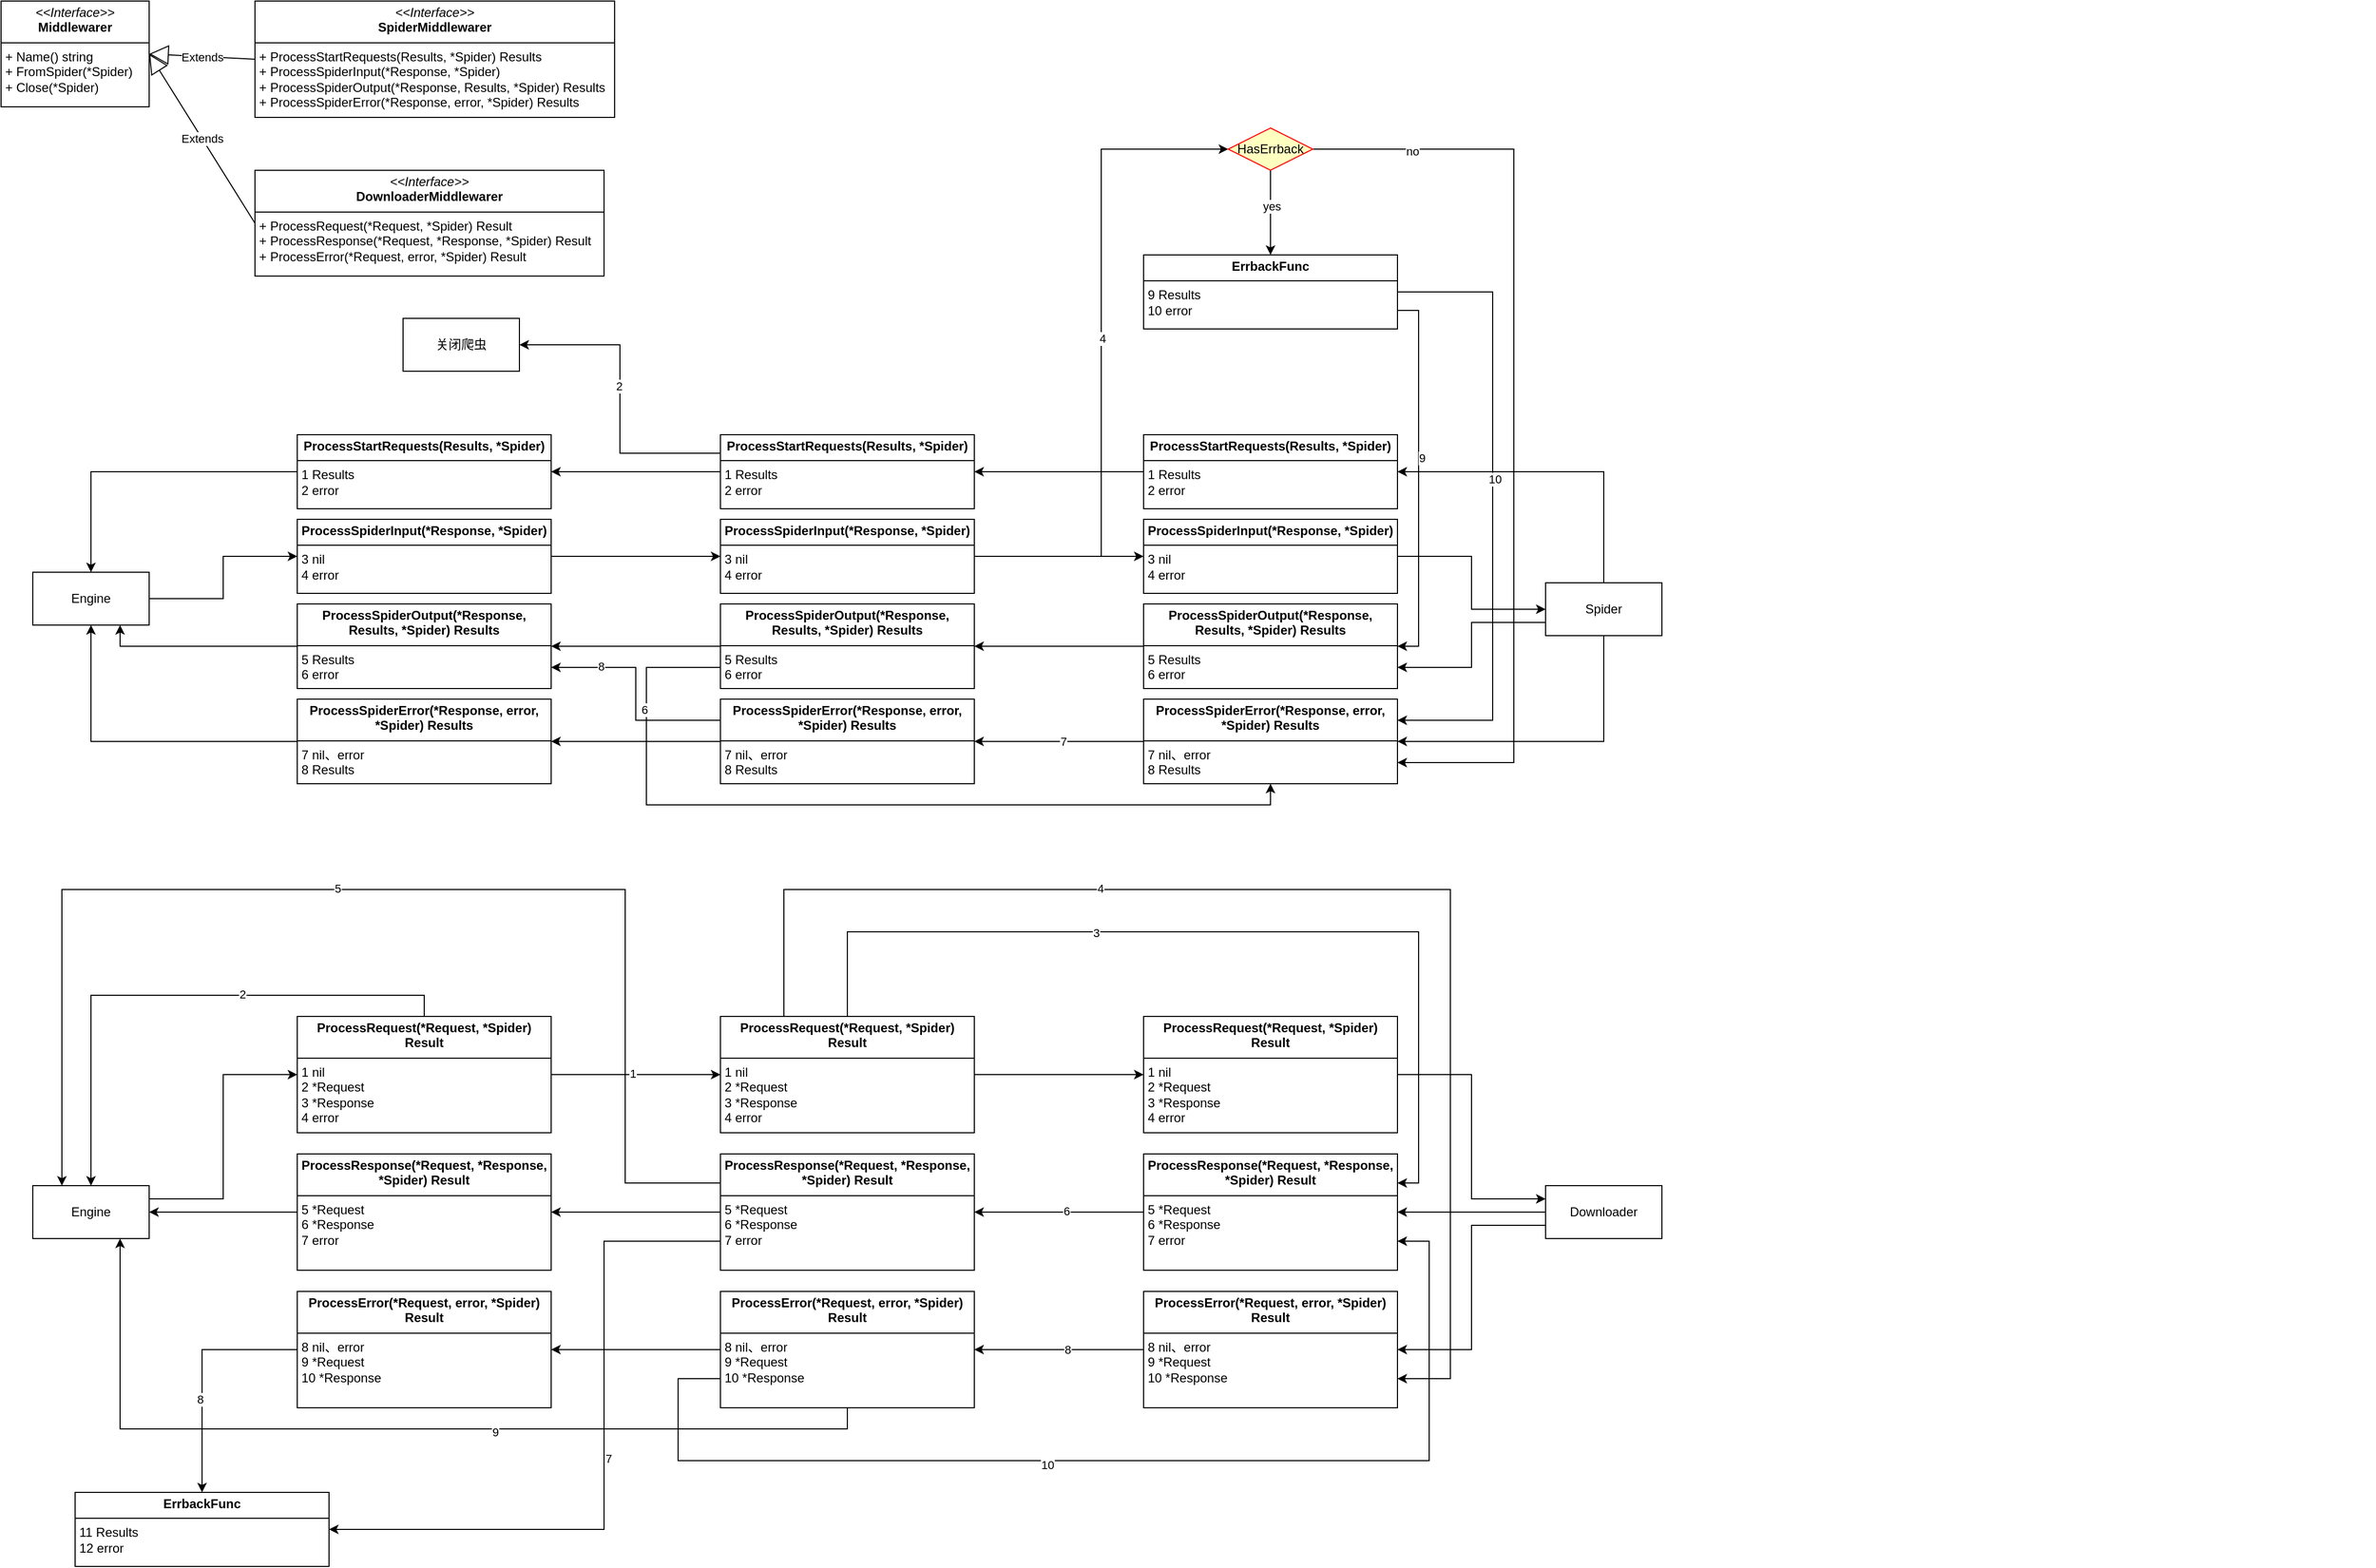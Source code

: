 <mxfile version="26.1.0">
  <diagram name="第 1 页" id="QO0NsFHF4I4OuMkYjmgX">
    <mxGraphModel dx="2183" dy="1258" grid="1" gridSize="10" guides="1" tooltips="1" connect="1" arrows="1" fold="1" page="1" pageScale="1" pageWidth="2336" pageHeight="1654" math="0" shadow="0">
      <root>
        <mxCell id="0" />
        <mxCell id="1" parent="0" />
        <mxCell id="ZHDz7OfgChq-oa7-9p8o-2" value="&lt;p style=&quot;margin:0px;margin-top:4px;text-align:center;&quot;&gt;&lt;i&gt;&amp;lt;&amp;lt;Interface&amp;gt;&amp;gt;&lt;/i&gt;&lt;br&gt;&lt;b&gt;SpiderMiddlewarer&lt;/b&gt;&lt;/p&gt;&lt;hr size=&quot;1&quot; style=&quot;border-style:solid;&quot;&gt;&lt;p style=&quot;margin:0px;margin-left:4px;&quot;&gt;+ ProcessStartRequests(Results, *Spider) Results&lt;br&gt;+ ProcessSpiderInput(*Response, *Spider)&lt;/p&gt;&lt;p style=&quot;margin:0px;margin-left:4px;&quot;&gt;+&amp;nbsp;ProcessSpiderOutput(*Response, Results, *Spider) Results&lt;/p&gt;&lt;p style=&quot;margin:0px;margin-left:4px;&quot;&gt;+&amp;nbsp;ProcessSpiderError(*Response, error, *Spider) Results&lt;/p&gt;" style="verticalAlign=top;align=left;overflow=fill;html=1;whiteSpace=wrap;" vertex="1" parent="1">
          <mxGeometry x="280" y="40" width="340" height="110" as="geometry" />
        </mxCell>
        <mxCell id="ZHDz7OfgChq-oa7-9p8o-7" value="&lt;p style=&quot;margin:0px;margin-top:4px;text-align:center;&quot;&gt;&lt;i&gt;&amp;lt;&amp;lt;Interface&amp;gt;&amp;gt;&lt;/i&gt;&lt;br&gt;&lt;b&gt;DownloaderMiddlewarer&lt;/b&gt;&lt;/p&gt;&lt;hr size=&quot;1&quot; style=&quot;border-style:solid;&quot;&gt;&lt;p style=&quot;margin:0px;margin-left:4px;&quot;&gt;+ ProcessRequest(*Request, *Spider) Result&lt;br&gt;+ ProcessResponse(&lt;span style=&quot;background-color: transparent; color: light-dark(rgb(0, 0, 0), rgb(255, 255, 255));&quot;&gt;*Request,&lt;/span&gt;&lt;span style=&quot;background-color: transparent; color: light-dark(rgb(0, 0, 0), rgb(255, 255, 255));&quot;&gt;&amp;nbsp;&lt;/span&gt;&lt;span style=&quot;background-color: transparent; color: light-dark(rgb(0, 0, 0), rgb(255, 255, 255));&quot;&gt;*Response, *Spider) Result&lt;/span&gt;&lt;/p&gt;&lt;p style=&quot;margin:0px;margin-left:4px;&quot;&gt;+&amp;nbsp;ProcessError(*Request, error, *Spider) Result&lt;/p&gt;" style="verticalAlign=top;align=left;overflow=fill;html=1;whiteSpace=wrap;" vertex="1" parent="1">
          <mxGeometry x="280" y="200" width="330" height="100" as="geometry" />
        </mxCell>
        <mxCell id="ZHDz7OfgChq-oa7-9p8o-8" value="&lt;p style=&quot;margin:0px;margin-top:4px;text-align:center;&quot;&gt;&lt;i&gt;&amp;lt;&amp;lt;Interface&amp;gt;&amp;gt;&lt;/i&gt;&lt;br&gt;&lt;b&gt;Middlewarer&lt;/b&gt;&lt;/p&gt;&lt;hr size=&quot;1&quot; style=&quot;border-style:solid;&quot;&gt;&lt;p style=&quot;margin:0px;margin-left:4px;&quot;&gt;+ Name() string&lt;br&gt;+ FromSpider(*Spider)&lt;/p&gt;&lt;p style=&quot;margin:0px;margin-left:4px;&quot;&gt;+&amp;nbsp;Close(*Spider)&lt;/p&gt;" style="verticalAlign=top;align=left;overflow=fill;html=1;whiteSpace=wrap;" vertex="1" parent="1">
          <mxGeometry x="40" y="40" width="140" height="100" as="geometry" />
        </mxCell>
        <mxCell id="ZHDz7OfgChq-oa7-9p8o-11" value="Extends" style="endArrow=block;endSize=16;endFill=0;html=1;rounded=0;exitX=0;exitY=0.5;exitDx=0;exitDy=0;entryX=1;entryY=0.5;entryDx=0;entryDy=0;" edge="1" parent="1" source="ZHDz7OfgChq-oa7-9p8o-2" target="ZHDz7OfgChq-oa7-9p8o-8">
          <mxGeometry width="160" relative="1" as="geometry">
            <mxPoint x="320" y="700" as="sourcePoint" />
            <mxPoint x="480" y="700" as="targetPoint" />
          </mxGeometry>
        </mxCell>
        <mxCell id="ZHDz7OfgChq-oa7-9p8o-12" value="Extends" style="endArrow=block;endSize=16;endFill=0;html=1;rounded=0;exitX=0;exitY=0.5;exitDx=0;exitDy=0;entryX=1;entryY=0.5;entryDx=0;entryDy=0;" edge="1" parent="1" source="ZHDz7OfgChq-oa7-9p8o-7" target="ZHDz7OfgChq-oa7-9p8o-8">
          <mxGeometry width="160" relative="1" as="geometry">
            <mxPoint x="460" y="630" as="sourcePoint" />
            <mxPoint x="420" y="360" as="targetPoint" />
          </mxGeometry>
        </mxCell>
        <mxCell id="ZHDz7OfgChq-oa7-9p8o-82" style="edgeStyle=orthogonalEdgeStyle;rounded=0;orthogonalLoop=1;jettySize=auto;html=1;exitX=0;exitY=0.5;exitDx=0;exitDy=0;entryX=0.5;entryY=0;entryDx=0;entryDy=0;" edge="1" parent="1" source="ZHDz7OfgChq-oa7-9p8o-18" target="ZHDz7OfgChq-oa7-9p8o-32">
          <mxGeometry relative="1" as="geometry" />
        </mxCell>
        <mxCell id="ZHDz7OfgChq-oa7-9p8o-18" value="&lt;p style=&quot;margin:0px;margin-top:4px;text-align:center;&quot;&gt;&lt;b&gt;ProcessStartRequests(Results, *Spider)&lt;/b&gt;&lt;/p&gt;&lt;hr size=&quot;1&quot; style=&quot;border-style:solid;&quot;&gt;&lt;p style=&quot;margin:0px;margin-left:4px;&quot;&gt;1&amp;nbsp;&lt;span style=&quot;background-color: transparent; color: light-dark(rgb(0, 0, 0), rgb(255, 255, 255));&quot;&gt;Results&lt;/span&gt;&lt;/p&gt;&lt;p style=&quot;margin:0px;margin-left:4px;&quot;&gt;2 error&lt;/p&gt;" style="verticalAlign=top;align=left;overflow=fill;html=1;whiteSpace=wrap;" vertex="1" parent="1">
          <mxGeometry x="320" y="450" width="240" height="70" as="geometry" />
        </mxCell>
        <mxCell id="ZHDz7OfgChq-oa7-9p8o-36" style="edgeStyle=orthogonalEdgeStyle;rounded=0;orthogonalLoop=1;jettySize=auto;html=1;exitX=1;exitY=0.5;exitDx=0;exitDy=0;entryX=0;entryY=0.5;entryDx=0;entryDy=0;" edge="1" parent="1" source="ZHDz7OfgChq-oa7-9p8o-19" target="ZHDz7OfgChq-oa7-9p8o-24">
          <mxGeometry relative="1" as="geometry" />
        </mxCell>
        <mxCell id="ZHDz7OfgChq-oa7-9p8o-19" value="&lt;p style=&quot;margin:0px;margin-top:4px;text-align:center;&quot;&gt;&lt;b&gt;ProcessSpiderInput(*Response, *Spider)&lt;/b&gt;&lt;/p&gt;&lt;hr size=&quot;1&quot; style=&quot;border-style:solid;&quot;&gt;&lt;p style=&quot;margin:0px;margin-left:4px;&quot;&gt;3 nil&lt;/p&gt;&lt;p style=&quot;margin:0px;margin-left:4px;&quot;&gt;4 error&lt;/p&gt;" style="verticalAlign=top;align=left;overflow=fill;html=1;whiteSpace=wrap;" vertex="1" parent="1">
          <mxGeometry x="320" y="530" width="240" height="70" as="geometry" />
        </mxCell>
        <mxCell id="ZHDz7OfgChq-oa7-9p8o-65" style="edgeStyle=orthogonalEdgeStyle;rounded=0;orthogonalLoop=1;jettySize=auto;html=1;exitX=0;exitY=0.5;exitDx=0;exitDy=0;entryX=0.75;entryY=1;entryDx=0;entryDy=0;" edge="1" parent="1" source="ZHDz7OfgChq-oa7-9p8o-20" target="ZHDz7OfgChq-oa7-9p8o-32">
          <mxGeometry relative="1" as="geometry" />
        </mxCell>
        <mxCell id="ZHDz7OfgChq-oa7-9p8o-20" value="&lt;p style=&quot;margin:0px;margin-top:4px;text-align:center;&quot;&gt;&lt;b&gt;ProcessSpiderOutput(*Response, Results, *Spider) Results&lt;/b&gt;&lt;/p&gt;&lt;hr size=&quot;1&quot; style=&quot;border-style:solid;&quot;&gt;&lt;p style=&quot;margin: 0px 0px 0px 4px;&quot;&gt;5 Results&lt;/p&gt;&lt;p style=&quot;margin: 0px 0px 0px 4px;&quot;&gt;6 error&lt;/p&gt;" style="verticalAlign=top;align=left;overflow=fill;html=1;whiteSpace=wrap;" vertex="1" parent="1">
          <mxGeometry x="320" y="610" width="240" height="80" as="geometry" />
        </mxCell>
        <mxCell id="ZHDz7OfgChq-oa7-9p8o-64" style="edgeStyle=orthogonalEdgeStyle;rounded=0;orthogonalLoop=1;jettySize=auto;html=1;exitX=0;exitY=0.5;exitDx=0;exitDy=0;entryX=0.5;entryY=1;entryDx=0;entryDy=0;" edge="1" parent="1" source="ZHDz7OfgChq-oa7-9p8o-21" target="ZHDz7OfgChq-oa7-9p8o-32">
          <mxGeometry relative="1" as="geometry" />
        </mxCell>
        <mxCell id="ZHDz7OfgChq-oa7-9p8o-21" value="&lt;p style=&quot;margin:0px;margin-top:4px;text-align:center;&quot;&gt;&lt;b&gt;ProcessSpiderError(*Response, error, *Spider) Results&lt;/b&gt;&lt;/p&gt;&lt;hr size=&quot;1&quot; style=&quot;border-style:solid;&quot;&gt;&lt;p style=&quot;margin: 0px 0px 0px 4px;&quot;&gt;7 nil&lt;span style=&quot;background-color: transparent; color: light-dark(rgb(0, 0, 0), rgb(255, 255, 255));&quot;&gt;、error&lt;/span&gt;&lt;/p&gt;&lt;p style=&quot;margin: 0px 0px 0px 4px;&quot;&gt;8 Results&lt;/p&gt;" style="verticalAlign=top;align=left;overflow=fill;html=1;whiteSpace=wrap;" vertex="1" parent="1">
          <mxGeometry x="320" y="700" width="240" height="80" as="geometry" />
        </mxCell>
        <mxCell id="ZHDz7OfgChq-oa7-9p8o-22" value="" style="shape=image;verticalLabelPosition=bottom;labelBackgroundColor=default;verticalAlign=top;aspect=fixed;imageAspect=0;image=https://docs.scrapy.org/en/latest/_images/scrapy_architecture_02.png;" vertex="1" parent="1">
          <mxGeometry x="1600" y="60.82" width="683.65" height="459.18" as="geometry" />
        </mxCell>
        <mxCell id="ZHDz7OfgChq-oa7-9p8o-81" style="edgeStyle=orthogonalEdgeStyle;rounded=0;orthogonalLoop=1;jettySize=auto;html=1;exitX=0;exitY=0.5;exitDx=0;exitDy=0;entryX=1;entryY=0.5;entryDx=0;entryDy=0;" edge="1" parent="1" source="ZHDz7OfgChq-oa7-9p8o-23" target="ZHDz7OfgChq-oa7-9p8o-18">
          <mxGeometry relative="1" as="geometry" />
        </mxCell>
        <mxCell id="ZHDz7OfgChq-oa7-9p8o-84" style="edgeStyle=orthogonalEdgeStyle;rounded=0;orthogonalLoop=1;jettySize=auto;html=1;exitX=0;exitY=0.25;exitDx=0;exitDy=0;entryX=1;entryY=0.5;entryDx=0;entryDy=0;" edge="1" parent="1" source="ZHDz7OfgChq-oa7-9p8o-23" target="ZHDz7OfgChq-oa7-9p8o-83">
          <mxGeometry relative="1" as="geometry" />
        </mxCell>
        <mxCell id="ZHDz7OfgChq-oa7-9p8o-85" value="2" style="edgeLabel;html=1;align=center;verticalAlign=middle;resizable=0;points=[];" vertex="1" connectable="0" parent="ZHDz7OfgChq-oa7-9p8o-84">
          <mxGeometry x="0.086" y="1" relative="1" as="geometry">
            <mxPoint as="offset" />
          </mxGeometry>
        </mxCell>
        <mxCell id="ZHDz7OfgChq-oa7-9p8o-23" value="&lt;p style=&quot;margin:0px;margin-top:4px;text-align:center;&quot;&gt;&lt;b&gt;ProcessStartRequests(Results, *Spider)&lt;/b&gt;&lt;/p&gt;&lt;hr size=&quot;1&quot; style=&quot;border-style:solid;&quot;&gt;&lt;p style=&quot;margin:0px;margin-left:4px;&quot;&gt;1&amp;nbsp;&lt;span style=&quot;background-color: transparent; color: light-dark(rgb(0, 0, 0), rgb(255, 255, 255));&quot;&gt;Results&lt;/span&gt;&lt;/p&gt;&lt;p style=&quot;margin:0px;margin-left:4px;&quot;&gt;2 error&lt;/p&gt;" style="verticalAlign=top;align=left;overflow=fill;html=1;whiteSpace=wrap;" vertex="1" parent="1">
          <mxGeometry x="720" y="450" width="240" height="70" as="geometry" />
        </mxCell>
        <mxCell id="ZHDz7OfgChq-oa7-9p8o-37" style="edgeStyle=orthogonalEdgeStyle;rounded=0;orthogonalLoop=1;jettySize=auto;html=1;exitX=1;exitY=0.5;exitDx=0;exitDy=0;entryX=0;entryY=0.5;entryDx=0;entryDy=0;" edge="1" parent="1" source="ZHDz7OfgChq-oa7-9p8o-24" target="ZHDz7OfgChq-oa7-9p8o-28">
          <mxGeometry relative="1" as="geometry" />
        </mxCell>
        <mxCell id="ZHDz7OfgChq-oa7-9p8o-42" style="edgeStyle=orthogonalEdgeStyle;rounded=0;orthogonalLoop=1;jettySize=auto;html=1;exitX=1;exitY=0.5;exitDx=0;exitDy=0;entryX=0;entryY=0.5;entryDx=0;entryDy=0;" edge="1" parent="1" source="ZHDz7OfgChq-oa7-9p8o-24" target="ZHDz7OfgChq-oa7-9p8o-39">
          <mxGeometry relative="1" as="geometry" />
        </mxCell>
        <mxCell id="ZHDz7OfgChq-oa7-9p8o-43" value="4" style="edgeLabel;html=1;align=center;verticalAlign=middle;resizable=0;points=[];" vertex="1" connectable="0" parent="ZHDz7OfgChq-oa7-9p8o-42">
          <mxGeometry x="0.045" y="-1" relative="1" as="geometry">
            <mxPoint as="offset" />
          </mxGeometry>
        </mxCell>
        <mxCell id="ZHDz7OfgChq-oa7-9p8o-24" value="&lt;p style=&quot;margin:0px;margin-top:4px;text-align:center;&quot;&gt;&lt;b&gt;ProcessSpiderInput(*Response, *Spider)&lt;/b&gt;&lt;/p&gt;&lt;hr size=&quot;1&quot; style=&quot;border-style:solid;&quot;&gt;&lt;p style=&quot;margin:0px;margin-left:4px;&quot;&gt;3 nil&lt;/p&gt;&lt;p style=&quot;margin:0px;margin-left:4px;&quot;&gt;4 error&lt;/p&gt;" style="verticalAlign=top;align=left;overflow=fill;html=1;whiteSpace=wrap;" vertex="1" parent="1">
          <mxGeometry x="720" y="530" width="240" height="70" as="geometry" />
        </mxCell>
        <mxCell id="ZHDz7OfgChq-oa7-9p8o-61" style="edgeStyle=orthogonalEdgeStyle;rounded=0;orthogonalLoop=1;jettySize=auto;html=1;exitX=0;exitY=0.5;exitDx=0;exitDy=0;entryX=1;entryY=0.5;entryDx=0;entryDy=0;" edge="1" parent="1" source="ZHDz7OfgChq-oa7-9p8o-25" target="ZHDz7OfgChq-oa7-9p8o-20">
          <mxGeometry relative="1" as="geometry" />
        </mxCell>
        <mxCell id="ZHDz7OfgChq-oa7-9p8o-74" style="edgeStyle=orthogonalEdgeStyle;rounded=0;orthogonalLoop=1;jettySize=auto;html=1;exitX=0;exitY=0.75;exitDx=0;exitDy=0;entryX=0.5;entryY=1;entryDx=0;entryDy=0;" edge="1" parent="1" source="ZHDz7OfgChq-oa7-9p8o-25" target="ZHDz7OfgChq-oa7-9p8o-30">
          <mxGeometry relative="1" as="geometry">
            <Array as="points">
              <mxPoint x="650" y="670" />
              <mxPoint x="650" y="800" />
              <mxPoint x="1240" y="800" />
            </Array>
          </mxGeometry>
        </mxCell>
        <mxCell id="ZHDz7OfgChq-oa7-9p8o-75" value="6" style="edgeLabel;html=1;align=center;verticalAlign=middle;resizable=0;points=[];" vertex="1" connectable="0" parent="ZHDz7OfgChq-oa7-9p8o-74">
          <mxGeometry x="-0.729" y="-2" relative="1" as="geometry">
            <mxPoint as="offset" />
          </mxGeometry>
        </mxCell>
        <mxCell id="ZHDz7OfgChq-oa7-9p8o-25" value="&lt;p style=&quot;margin:0px;margin-top:4px;text-align:center;&quot;&gt;&lt;b&gt;ProcessSpiderOutput(*Response, Results, *Spider) Results&lt;/b&gt;&lt;/p&gt;&lt;hr size=&quot;1&quot; style=&quot;border-style:solid;&quot;&gt;&lt;p style=&quot;margin: 0px 0px 0px 4px;&quot;&gt;5 Results&lt;/p&gt;&lt;p style=&quot;margin: 0px 0px 0px 4px;&quot;&gt;6 error&lt;/p&gt;" style="verticalAlign=top;align=left;overflow=fill;html=1;whiteSpace=wrap;" vertex="1" parent="1">
          <mxGeometry x="720" y="610" width="240" height="80" as="geometry" />
        </mxCell>
        <mxCell id="ZHDz7OfgChq-oa7-9p8o-63" style="edgeStyle=orthogonalEdgeStyle;rounded=0;orthogonalLoop=1;jettySize=auto;html=1;exitX=0;exitY=0.5;exitDx=0;exitDy=0;entryX=1;entryY=0.5;entryDx=0;entryDy=0;" edge="1" parent="1" source="ZHDz7OfgChq-oa7-9p8o-26" target="ZHDz7OfgChq-oa7-9p8o-21">
          <mxGeometry relative="1" as="geometry" />
        </mxCell>
        <mxCell id="ZHDz7OfgChq-oa7-9p8o-77" style="edgeStyle=orthogonalEdgeStyle;rounded=0;orthogonalLoop=1;jettySize=auto;html=1;exitX=0;exitY=0.25;exitDx=0;exitDy=0;entryX=1;entryY=0.75;entryDx=0;entryDy=0;" edge="1" parent="1" source="ZHDz7OfgChq-oa7-9p8o-26" target="ZHDz7OfgChq-oa7-9p8o-20">
          <mxGeometry relative="1" as="geometry" />
        </mxCell>
        <mxCell id="ZHDz7OfgChq-oa7-9p8o-78" value="8" style="edgeLabel;html=1;align=center;verticalAlign=middle;resizable=0;points=[];" vertex="1" connectable="0" parent="ZHDz7OfgChq-oa7-9p8o-77">
          <mxGeometry x="0.558" y="-1" relative="1" as="geometry">
            <mxPoint as="offset" />
          </mxGeometry>
        </mxCell>
        <mxCell id="ZHDz7OfgChq-oa7-9p8o-26" value="&lt;p style=&quot;margin:0px;margin-top:4px;text-align:center;&quot;&gt;&lt;b&gt;ProcessSpiderError(*Response, error, *Spider) Results&lt;/b&gt;&lt;/p&gt;&lt;hr size=&quot;1&quot; style=&quot;border-style:solid;&quot;&gt;&lt;p style=&quot;margin: 0px 0px 0px 4px;&quot;&gt;7 nil&lt;span style=&quot;background-color: transparent; color: light-dark(rgb(0, 0, 0), rgb(255, 255, 255));&quot;&gt;、error&lt;/span&gt;&lt;/p&gt;&lt;p style=&quot;margin: 0px 0px 0px 4px;&quot;&gt;8 Results&lt;/p&gt;" style="verticalAlign=top;align=left;overflow=fill;html=1;whiteSpace=wrap;" vertex="1" parent="1">
          <mxGeometry x="720" y="700" width="240" height="80" as="geometry" />
        </mxCell>
        <mxCell id="ZHDz7OfgChq-oa7-9p8o-80" style="edgeStyle=orthogonalEdgeStyle;rounded=0;orthogonalLoop=1;jettySize=auto;html=1;exitX=0;exitY=0.5;exitDx=0;exitDy=0;entryX=1;entryY=0.5;entryDx=0;entryDy=0;" edge="1" parent="1" source="ZHDz7OfgChq-oa7-9p8o-27" target="ZHDz7OfgChq-oa7-9p8o-23">
          <mxGeometry relative="1" as="geometry" />
        </mxCell>
        <mxCell id="ZHDz7OfgChq-oa7-9p8o-27" value="&lt;p style=&quot;margin:0px;margin-top:4px;text-align:center;&quot;&gt;&lt;b&gt;ProcessStartRequests(Results, *Spider)&lt;/b&gt;&lt;/p&gt;&lt;hr size=&quot;1&quot; style=&quot;border-style:solid;&quot;&gt;&lt;p style=&quot;margin:0px;margin-left:4px;&quot;&gt;1&amp;nbsp;&lt;span style=&quot;background-color: transparent; color: light-dark(rgb(0, 0, 0), rgb(255, 255, 255));&quot;&gt;Results&lt;/span&gt;&lt;/p&gt;&lt;p style=&quot;margin:0px;margin-left:4px;&quot;&gt;2 error&lt;/p&gt;" style="verticalAlign=top;align=left;overflow=fill;html=1;whiteSpace=wrap;" vertex="1" parent="1">
          <mxGeometry x="1120" y="450" width="240" height="70" as="geometry" />
        </mxCell>
        <mxCell id="ZHDz7OfgChq-oa7-9p8o-38" style="edgeStyle=orthogonalEdgeStyle;rounded=0;orthogonalLoop=1;jettySize=auto;html=1;exitX=1;exitY=0.5;exitDx=0;exitDy=0;entryX=0;entryY=0.5;entryDx=0;entryDy=0;" edge="1" parent="1" source="ZHDz7OfgChq-oa7-9p8o-28" target="ZHDz7OfgChq-oa7-9p8o-31">
          <mxGeometry relative="1" as="geometry" />
        </mxCell>
        <mxCell id="ZHDz7OfgChq-oa7-9p8o-28" value="&lt;p style=&quot;margin:0px;margin-top:4px;text-align:center;&quot;&gt;&lt;b&gt;ProcessSpiderInput(*Response, *Spider)&lt;/b&gt;&lt;/p&gt;&lt;hr size=&quot;1&quot; style=&quot;border-style:solid;&quot;&gt;&lt;p style=&quot;margin:0px;margin-left:4px;&quot;&gt;3 nil&lt;/p&gt;&lt;p style=&quot;margin:0px;margin-left:4px;&quot;&gt;4 error&lt;/p&gt;" style="verticalAlign=top;align=left;overflow=fill;html=1;whiteSpace=wrap;" vertex="1" parent="1">
          <mxGeometry x="1120" y="530" width="240" height="70" as="geometry" />
        </mxCell>
        <mxCell id="ZHDz7OfgChq-oa7-9p8o-60" style="edgeStyle=orthogonalEdgeStyle;rounded=0;orthogonalLoop=1;jettySize=auto;html=1;exitX=0;exitY=0.5;exitDx=0;exitDy=0;entryX=1;entryY=0.5;entryDx=0;entryDy=0;" edge="1" parent="1" source="ZHDz7OfgChq-oa7-9p8o-29" target="ZHDz7OfgChq-oa7-9p8o-25">
          <mxGeometry relative="1" as="geometry" />
        </mxCell>
        <mxCell id="ZHDz7OfgChq-oa7-9p8o-29" value="&lt;p style=&quot;margin:0px;margin-top:4px;text-align:center;&quot;&gt;&lt;b&gt;ProcessSpiderOutput(*Response, Results, *Spider) Results&lt;/b&gt;&lt;/p&gt;&lt;hr size=&quot;1&quot; style=&quot;border-style:solid;&quot;&gt;&lt;p style=&quot;margin:0px;margin-left:4px;&quot;&gt;5 Results&lt;/p&gt;&lt;p style=&quot;margin:0px;margin-left:4px;&quot;&gt;6 error&lt;/p&gt;" style="verticalAlign=top;align=left;overflow=fill;html=1;whiteSpace=wrap;" vertex="1" parent="1">
          <mxGeometry x="1120" y="610" width="240" height="80" as="geometry" />
        </mxCell>
        <mxCell id="ZHDz7OfgChq-oa7-9p8o-62" style="edgeStyle=orthogonalEdgeStyle;rounded=0;orthogonalLoop=1;jettySize=auto;html=1;exitX=0;exitY=0.5;exitDx=0;exitDy=0;entryX=1;entryY=0.5;entryDx=0;entryDy=0;" edge="1" parent="1" source="ZHDz7OfgChq-oa7-9p8o-30" target="ZHDz7OfgChq-oa7-9p8o-26">
          <mxGeometry relative="1" as="geometry" />
        </mxCell>
        <mxCell id="ZHDz7OfgChq-oa7-9p8o-76" value="7" style="edgeLabel;html=1;align=center;verticalAlign=middle;resizable=0;points=[];" vertex="1" connectable="0" parent="ZHDz7OfgChq-oa7-9p8o-62">
          <mxGeometry x="-0.042" relative="1" as="geometry">
            <mxPoint as="offset" />
          </mxGeometry>
        </mxCell>
        <mxCell id="ZHDz7OfgChq-oa7-9p8o-30" value="&lt;p style=&quot;margin:0px;margin-top:4px;text-align:center;&quot;&gt;&lt;b&gt;ProcessSpiderError(*Response, error, *Spider) Results&lt;/b&gt;&lt;/p&gt;&lt;hr size=&quot;1&quot; style=&quot;border-style:solid;&quot;&gt;&lt;p style=&quot;margin:0px;margin-left:4px;&quot;&gt;7 nil、error&lt;/p&gt;&lt;p style=&quot;margin:0px;margin-left:4px;&quot;&gt;8 Results&lt;/p&gt;" style="verticalAlign=top;align=left;overflow=fill;html=1;whiteSpace=wrap;" vertex="1" parent="1">
          <mxGeometry x="1120" y="700" width="240" height="80" as="geometry" />
        </mxCell>
        <mxCell id="ZHDz7OfgChq-oa7-9p8o-66" style="edgeStyle=orthogonalEdgeStyle;rounded=0;orthogonalLoop=1;jettySize=auto;html=1;exitX=0;exitY=0.75;exitDx=0;exitDy=0;entryX=1;entryY=0.75;entryDx=0;entryDy=0;" edge="1" parent="1" source="ZHDz7OfgChq-oa7-9p8o-31" target="ZHDz7OfgChq-oa7-9p8o-29">
          <mxGeometry relative="1" as="geometry" />
        </mxCell>
        <mxCell id="ZHDz7OfgChq-oa7-9p8o-67" style="edgeStyle=orthogonalEdgeStyle;rounded=0;orthogonalLoop=1;jettySize=auto;html=1;exitX=0.5;exitY=1;exitDx=0;exitDy=0;entryX=1;entryY=0.5;entryDx=0;entryDy=0;" edge="1" parent="1" source="ZHDz7OfgChq-oa7-9p8o-31" target="ZHDz7OfgChq-oa7-9p8o-30">
          <mxGeometry relative="1" as="geometry" />
        </mxCell>
        <mxCell id="ZHDz7OfgChq-oa7-9p8o-79" style="edgeStyle=orthogonalEdgeStyle;rounded=0;orthogonalLoop=1;jettySize=auto;html=1;exitX=0.5;exitY=0;exitDx=0;exitDy=0;entryX=1;entryY=0.5;entryDx=0;entryDy=0;" edge="1" parent="1" source="ZHDz7OfgChq-oa7-9p8o-31" target="ZHDz7OfgChq-oa7-9p8o-27">
          <mxGeometry relative="1" as="geometry" />
        </mxCell>
        <mxCell id="ZHDz7OfgChq-oa7-9p8o-31" value="Spider" style="html=1;whiteSpace=wrap;" vertex="1" parent="1">
          <mxGeometry x="1500" y="590" width="110" height="50" as="geometry" />
        </mxCell>
        <mxCell id="ZHDz7OfgChq-oa7-9p8o-35" style="edgeStyle=orthogonalEdgeStyle;rounded=0;orthogonalLoop=1;jettySize=auto;html=1;exitX=1;exitY=0.5;exitDx=0;exitDy=0;entryX=0;entryY=0.5;entryDx=0;entryDy=0;" edge="1" parent="1" source="ZHDz7OfgChq-oa7-9p8o-32" target="ZHDz7OfgChq-oa7-9p8o-19">
          <mxGeometry relative="1" as="geometry" />
        </mxCell>
        <mxCell id="ZHDz7OfgChq-oa7-9p8o-32" value="Engine" style="html=1;whiteSpace=wrap;" vertex="1" parent="1">
          <mxGeometry x="70" y="580" width="110" height="50" as="geometry" />
        </mxCell>
        <mxCell id="ZHDz7OfgChq-oa7-9p8o-54" value="" style="edgeStyle=orthogonalEdgeStyle;rounded=0;orthogonalLoop=1;jettySize=auto;html=1;" edge="1" parent="1" source="ZHDz7OfgChq-oa7-9p8o-39" target="ZHDz7OfgChq-oa7-9p8o-53">
          <mxGeometry relative="1" as="geometry" />
        </mxCell>
        <mxCell id="ZHDz7OfgChq-oa7-9p8o-55" value="yes" style="edgeLabel;html=1;align=center;verticalAlign=middle;resizable=0;points=[];" vertex="1" connectable="0" parent="ZHDz7OfgChq-oa7-9p8o-54">
          <mxGeometry x="-0.156" y="1" relative="1" as="geometry">
            <mxPoint as="offset" />
          </mxGeometry>
        </mxCell>
        <mxCell id="ZHDz7OfgChq-oa7-9p8o-72" style="edgeStyle=orthogonalEdgeStyle;rounded=0;orthogonalLoop=1;jettySize=auto;html=1;exitX=1;exitY=0.5;exitDx=0;exitDy=0;entryX=1;entryY=0.75;entryDx=0;entryDy=0;" edge="1" parent="1" source="ZHDz7OfgChq-oa7-9p8o-39" target="ZHDz7OfgChq-oa7-9p8o-30">
          <mxGeometry relative="1" as="geometry">
            <Array as="points">
              <mxPoint x="1470" y="180" />
              <mxPoint x="1470" y="760" />
            </Array>
          </mxGeometry>
        </mxCell>
        <mxCell id="ZHDz7OfgChq-oa7-9p8o-73" value="no" style="edgeLabel;html=1;align=center;verticalAlign=middle;resizable=0;points=[];" vertex="1" connectable="0" parent="ZHDz7OfgChq-oa7-9p8o-72">
          <mxGeometry x="-0.787" y="-2" relative="1" as="geometry">
            <mxPoint as="offset" />
          </mxGeometry>
        </mxCell>
        <mxCell id="ZHDz7OfgChq-oa7-9p8o-39" value="HasErrback" style="rhombus;whiteSpace=wrap;html=1;fontColor=#000000;fillColor=#ffffc0;strokeColor=#ff0000;" vertex="1" parent="1">
          <mxGeometry x="1200" y="160" width="80" height="40" as="geometry" />
        </mxCell>
        <mxCell id="ZHDz7OfgChq-oa7-9p8o-68" style="edgeStyle=orthogonalEdgeStyle;rounded=0;orthogonalLoop=1;jettySize=auto;html=1;exitX=1;exitY=0.75;exitDx=0;exitDy=0;entryX=1;entryY=0.5;entryDx=0;entryDy=0;" edge="1" parent="1" source="ZHDz7OfgChq-oa7-9p8o-53" target="ZHDz7OfgChq-oa7-9p8o-29">
          <mxGeometry relative="1" as="geometry" />
        </mxCell>
        <mxCell id="ZHDz7OfgChq-oa7-9p8o-69" value="9" style="edgeLabel;html=1;align=center;verticalAlign=middle;resizable=0;points=[];" vertex="1" connectable="0" parent="ZHDz7OfgChq-oa7-9p8o-68">
          <mxGeometry x="-0.108" y="3" relative="1" as="geometry">
            <mxPoint as="offset" />
          </mxGeometry>
        </mxCell>
        <mxCell id="ZHDz7OfgChq-oa7-9p8o-70" style="edgeStyle=orthogonalEdgeStyle;rounded=0;orthogonalLoop=1;jettySize=auto;html=1;exitX=1;exitY=0.5;exitDx=0;exitDy=0;entryX=1;entryY=0.25;entryDx=0;entryDy=0;" edge="1" parent="1" source="ZHDz7OfgChq-oa7-9p8o-53" target="ZHDz7OfgChq-oa7-9p8o-30">
          <mxGeometry relative="1" as="geometry">
            <Array as="points">
              <mxPoint x="1450" y="315" />
              <mxPoint x="1450" y="720" />
            </Array>
          </mxGeometry>
        </mxCell>
        <mxCell id="ZHDz7OfgChq-oa7-9p8o-71" value="10" style="edgeLabel;html=1;align=center;verticalAlign=middle;resizable=0;points=[];" vertex="1" connectable="0" parent="ZHDz7OfgChq-oa7-9p8o-70">
          <mxGeometry x="-0.087" y="2" relative="1" as="geometry">
            <mxPoint as="offset" />
          </mxGeometry>
        </mxCell>
        <mxCell id="ZHDz7OfgChq-oa7-9p8o-53" value="&lt;p style=&quot;margin:0px;margin-top:4px;text-align:center;&quot;&gt;&lt;b&gt;ErrbackFunc&lt;/b&gt;&lt;/p&gt;&lt;hr size=&quot;1&quot; style=&quot;border-style:solid;&quot;&gt;&lt;p style=&quot;margin:0px;margin-left:4px;&quot;&gt;9 Results&lt;/p&gt;&lt;p style=&quot;margin:0px;margin-left:4px;&quot;&gt;10 error&lt;/p&gt;" style="verticalAlign=top;align=left;overflow=fill;html=1;whiteSpace=wrap;" vertex="1" parent="1">
          <mxGeometry x="1120" y="280" width="240" height="70" as="geometry" />
        </mxCell>
        <mxCell id="ZHDz7OfgChq-oa7-9p8o-83" value="关闭爬虫" style="html=1;whiteSpace=wrap;" vertex="1" parent="1">
          <mxGeometry x="420" y="340" width="110" height="50" as="geometry" />
        </mxCell>
        <mxCell id="ZHDz7OfgChq-oa7-9p8o-98" style="edgeStyle=orthogonalEdgeStyle;rounded=0;orthogonalLoop=1;jettySize=auto;html=1;exitX=1;exitY=0.5;exitDx=0;exitDy=0;entryX=0;entryY=0.5;entryDx=0;entryDy=0;" edge="1" parent="1" source="ZHDz7OfgChq-oa7-9p8o-86" target="ZHDz7OfgChq-oa7-9p8o-90">
          <mxGeometry relative="1" as="geometry" />
        </mxCell>
        <mxCell id="ZHDz7OfgChq-oa7-9p8o-112" value="1" style="edgeLabel;html=1;align=center;verticalAlign=middle;resizable=0;points=[];" vertex="1" connectable="0" parent="ZHDz7OfgChq-oa7-9p8o-98">
          <mxGeometry x="-0.045" y="1" relative="1" as="geometry">
            <mxPoint as="offset" />
          </mxGeometry>
        </mxCell>
        <mxCell id="ZHDz7OfgChq-oa7-9p8o-113" style="edgeStyle=orthogonalEdgeStyle;rounded=0;orthogonalLoop=1;jettySize=auto;html=1;exitX=0.5;exitY=0;exitDx=0;exitDy=0;entryX=0.5;entryY=0;entryDx=0;entryDy=0;" edge="1" parent="1" source="ZHDz7OfgChq-oa7-9p8o-86" target="ZHDz7OfgChq-oa7-9p8o-89">
          <mxGeometry relative="1" as="geometry" />
        </mxCell>
        <mxCell id="ZHDz7OfgChq-oa7-9p8o-114" value="2" style="edgeLabel;html=1;align=center;verticalAlign=middle;resizable=0;points=[];" vertex="1" connectable="0" parent="ZHDz7OfgChq-oa7-9p8o-113">
          <mxGeometry x="-0.254" y="-1" relative="1" as="geometry">
            <mxPoint as="offset" />
          </mxGeometry>
        </mxCell>
        <mxCell id="ZHDz7OfgChq-oa7-9p8o-86" value="&lt;p style=&quot;margin:0px;margin-top:4px;text-align:center;&quot;&gt;&lt;b&gt;ProcessRequest(*Request, *Spider) Result&lt;/b&gt;&lt;/p&gt;&lt;hr size=&quot;1&quot; style=&quot;border-style:solid;&quot;&gt;&lt;p style=&quot;margin:0px;margin-left:4px;&quot;&gt;1 nil&lt;/p&gt;&lt;p style=&quot;margin:0px;margin-left:4px;&quot;&gt;2 *Request&lt;/p&gt;&lt;p style=&quot;margin:0px;margin-left:4px;&quot;&gt;3 *Response&lt;/p&gt;&lt;p style=&quot;margin:0px;margin-left:4px;&quot;&gt;4 error&lt;/p&gt;" style="verticalAlign=top;align=left;overflow=fill;html=1;whiteSpace=wrap;" vertex="1" parent="1">
          <mxGeometry x="320" y="1000" width="240" height="110" as="geometry" />
        </mxCell>
        <mxCell id="ZHDz7OfgChq-oa7-9p8o-106" style="edgeStyle=orthogonalEdgeStyle;rounded=0;orthogonalLoop=1;jettySize=auto;html=1;exitX=0;exitY=0.5;exitDx=0;exitDy=0;entryX=1;entryY=0.5;entryDx=0;entryDy=0;" edge="1" parent="1" source="ZHDz7OfgChq-oa7-9p8o-87" target="ZHDz7OfgChq-oa7-9p8o-89">
          <mxGeometry relative="1" as="geometry" />
        </mxCell>
        <mxCell id="ZHDz7OfgChq-oa7-9p8o-87" value="&lt;p style=&quot;margin:0px;margin-top:4px;text-align:center;&quot;&gt;&lt;b&gt;ProcessResponse(*Request, *Response, *Spider) Result&lt;/b&gt;&lt;/p&gt;&lt;hr size=&quot;1&quot; style=&quot;border-style:solid;&quot;&gt;&lt;p style=&quot;margin:0px;margin-left:4px;&quot;&gt;&lt;span style=&quot;background-color: transparent; color: light-dark(rgb(0, 0, 0), rgb(255, 255, 255));&quot;&gt;5 *Request&lt;/span&gt;&lt;/p&gt;&lt;p style=&quot;margin:0px;margin-left:4px;&quot;&gt;6 *Response&lt;/p&gt;&lt;p style=&quot;margin:0px;margin-left:4px;&quot;&gt;7 error&lt;/p&gt;" style="verticalAlign=top;align=left;overflow=fill;html=1;whiteSpace=wrap;" vertex="1" parent="1">
          <mxGeometry x="320" y="1130" width="240" height="110" as="geometry" />
        </mxCell>
        <mxCell id="ZHDz7OfgChq-oa7-9p8o-120" style="edgeStyle=orthogonalEdgeStyle;rounded=0;orthogonalLoop=1;jettySize=auto;html=1;exitX=0;exitY=0.5;exitDx=0;exitDy=0;" edge="1" parent="1" source="ZHDz7OfgChq-oa7-9p8o-88" target="ZHDz7OfgChq-oa7-9p8o-119">
          <mxGeometry relative="1" as="geometry" />
        </mxCell>
        <mxCell id="ZHDz7OfgChq-oa7-9p8o-121" value="8" style="edgeLabel;html=1;align=center;verticalAlign=middle;resizable=0;points=[];" vertex="1" connectable="0" parent="ZHDz7OfgChq-oa7-9p8o-120">
          <mxGeometry x="0.216" y="-2" relative="1" as="geometry">
            <mxPoint as="offset" />
          </mxGeometry>
        </mxCell>
        <mxCell id="ZHDz7OfgChq-oa7-9p8o-88" value="&lt;p style=&quot;margin:0px;margin-top:4px;text-align:center;&quot;&gt;&lt;b&gt;ProcessError(*Request, error, *Spider) Result&lt;/b&gt;&lt;/p&gt;&lt;hr size=&quot;1&quot; style=&quot;border-style:solid;&quot;&gt;&lt;p style=&quot;margin: 0px 0px 0px 4px;&quot;&gt;8 nil、error&lt;/p&gt;&lt;p style=&quot;margin: 0px 0px 0px 4px;&quot;&gt;9 *Request&lt;/p&gt;&lt;p style=&quot;margin: 0px 0px 0px 4px;&quot;&gt;10 *Response&lt;/p&gt;" style="verticalAlign=top;align=left;overflow=fill;html=1;whiteSpace=wrap;" vertex="1" parent="1">
          <mxGeometry x="320" y="1260" width="240" height="110" as="geometry" />
        </mxCell>
        <mxCell id="ZHDz7OfgChq-oa7-9p8o-97" style="edgeStyle=orthogonalEdgeStyle;rounded=0;orthogonalLoop=1;jettySize=auto;html=1;exitX=1;exitY=0.25;exitDx=0;exitDy=0;entryX=0;entryY=0.5;entryDx=0;entryDy=0;" edge="1" parent="1" source="ZHDz7OfgChq-oa7-9p8o-89" target="ZHDz7OfgChq-oa7-9p8o-86">
          <mxGeometry relative="1" as="geometry" />
        </mxCell>
        <mxCell id="ZHDz7OfgChq-oa7-9p8o-89" value="Engine" style="html=1;whiteSpace=wrap;" vertex="1" parent="1">
          <mxGeometry x="70" y="1160" width="110" height="50" as="geometry" />
        </mxCell>
        <mxCell id="ZHDz7OfgChq-oa7-9p8o-99" style="edgeStyle=orthogonalEdgeStyle;rounded=0;orthogonalLoop=1;jettySize=auto;html=1;exitX=1;exitY=0.5;exitDx=0;exitDy=0;entryX=0;entryY=0.5;entryDx=0;entryDy=0;" edge="1" parent="1" source="ZHDz7OfgChq-oa7-9p8o-90" target="ZHDz7OfgChq-oa7-9p8o-93">
          <mxGeometry relative="1" as="geometry" />
        </mxCell>
        <mxCell id="ZHDz7OfgChq-oa7-9p8o-115" style="edgeStyle=orthogonalEdgeStyle;rounded=0;orthogonalLoop=1;jettySize=auto;html=1;exitX=0.5;exitY=0;exitDx=0;exitDy=0;entryX=1;entryY=0.25;entryDx=0;entryDy=0;" edge="1" parent="1" source="ZHDz7OfgChq-oa7-9p8o-90" target="ZHDz7OfgChq-oa7-9p8o-94">
          <mxGeometry relative="1" as="geometry">
            <Array as="points">
              <mxPoint x="840" y="920" />
              <mxPoint x="1380" y="920" />
              <mxPoint x="1380" y="1158" />
            </Array>
          </mxGeometry>
        </mxCell>
        <mxCell id="ZHDz7OfgChq-oa7-9p8o-116" value="3" style="edgeLabel;html=1;align=center;verticalAlign=middle;resizable=0;points=[];" vertex="1" connectable="0" parent="ZHDz7OfgChq-oa7-9p8o-115">
          <mxGeometry x="-0.282" y="-1" relative="1" as="geometry">
            <mxPoint as="offset" />
          </mxGeometry>
        </mxCell>
        <mxCell id="ZHDz7OfgChq-oa7-9p8o-117" style="edgeStyle=orthogonalEdgeStyle;rounded=0;orthogonalLoop=1;jettySize=auto;html=1;exitX=0.25;exitY=0;exitDx=0;exitDy=0;entryX=1;entryY=0.75;entryDx=0;entryDy=0;" edge="1" parent="1" source="ZHDz7OfgChq-oa7-9p8o-90" target="ZHDz7OfgChq-oa7-9p8o-95">
          <mxGeometry relative="1" as="geometry">
            <Array as="points">
              <mxPoint x="780" y="880" />
              <mxPoint x="1410" y="880" />
              <mxPoint x="1410" y="1343" />
            </Array>
          </mxGeometry>
        </mxCell>
        <mxCell id="ZHDz7OfgChq-oa7-9p8o-118" value="4" style="edgeLabel;html=1;align=center;verticalAlign=middle;resizable=0;points=[];" vertex="1" connectable="0" parent="ZHDz7OfgChq-oa7-9p8o-117">
          <mxGeometry x="-0.337" y="1" relative="1" as="geometry">
            <mxPoint as="offset" />
          </mxGeometry>
        </mxCell>
        <mxCell id="ZHDz7OfgChq-oa7-9p8o-90" value="&lt;p style=&quot;margin:0px;margin-top:4px;text-align:center;&quot;&gt;&lt;b&gt;ProcessRequest(*Request, *Spider) Result&lt;/b&gt;&lt;/p&gt;&lt;hr size=&quot;1&quot; style=&quot;border-style:solid;&quot;&gt;&lt;p style=&quot;margin:0px;margin-left:4px;&quot;&gt;1 nil&lt;/p&gt;&lt;p style=&quot;margin:0px;margin-left:4px;&quot;&gt;2 *Request&lt;/p&gt;&lt;p style=&quot;margin:0px;margin-left:4px;&quot;&gt;3 *Response&lt;/p&gt;&lt;p style=&quot;margin:0px;margin-left:4px;&quot;&gt;4 error&lt;/p&gt;" style="verticalAlign=top;align=left;overflow=fill;html=1;whiteSpace=wrap;" vertex="1" parent="1">
          <mxGeometry x="720" y="1000" width="240" height="110" as="geometry" />
        </mxCell>
        <mxCell id="ZHDz7OfgChq-oa7-9p8o-103" style="edgeStyle=orthogonalEdgeStyle;rounded=0;orthogonalLoop=1;jettySize=auto;html=1;exitX=0;exitY=0.5;exitDx=0;exitDy=0;entryX=1;entryY=0.5;entryDx=0;entryDy=0;" edge="1" parent="1" source="ZHDz7OfgChq-oa7-9p8o-91" target="ZHDz7OfgChq-oa7-9p8o-87">
          <mxGeometry relative="1" as="geometry" />
        </mxCell>
        <mxCell id="ZHDz7OfgChq-oa7-9p8o-123" style="edgeStyle=orthogonalEdgeStyle;rounded=0;orthogonalLoop=1;jettySize=auto;html=1;exitX=0;exitY=0.25;exitDx=0;exitDy=0;entryX=0.25;entryY=0;entryDx=0;entryDy=0;" edge="1" parent="1" source="ZHDz7OfgChq-oa7-9p8o-91" target="ZHDz7OfgChq-oa7-9p8o-89">
          <mxGeometry relative="1" as="geometry">
            <Array as="points">
              <mxPoint x="630" y="1157" />
              <mxPoint x="630" y="880" />
              <mxPoint x="98" y="880" />
            </Array>
          </mxGeometry>
        </mxCell>
        <mxCell id="ZHDz7OfgChq-oa7-9p8o-124" value="5" style="edgeLabel;html=1;align=center;verticalAlign=middle;resizable=0;points=[];" vertex="1" connectable="0" parent="ZHDz7OfgChq-oa7-9p8o-123">
          <mxGeometry x="0.084" y="-1" relative="1" as="geometry">
            <mxPoint as="offset" />
          </mxGeometry>
        </mxCell>
        <mxCell id="ZHDz7OfgChq-oa7-9p8o-125" style="edgeStyle=orthogonalEdgeStyle;rounded=0;orthogonalLoop=1;jettySize=auto;html=1;exitX=0;exitY=0.75;exitDx=0;exitDy=0;entryX=1;entryY=0.5;entryDx=0;entryDy=0;" edge="1" parent="1" source="ZHDz7OfgChq-oa7-9p8o-91" target="ZHDz7OfgChq-oa7-9p8o-119">
          <mxGeometry relative="1" as="geometry">
            <Array as="points">
              <mxPoint x="610" y="1213" />
              <mxPoint x="610" y="1485" />
            </Array>
          </mxGeometry>
        </mxCell>
        <mxCell id="ZHDz7OfgChq-oa7-9p8o-126" value="7" style="edgeLabel;html=1;align=center;verticalAlign=middle;resizable=0;points=[];" vertex="1" connectable="0" parent="ZHDz7OfgChq-oa7-9p8o-125">
          <mxGeometry x="-0.019" y="4" relative="1" as="geometry">
            <mxPoint as="offset" />
          </mxGeometry>
        </mxCell>
        <mxCell id="ZHDz7OfgChq-oa7-9p8o-91" value="&lt;p style=&quot;margin:0px;margin-top:4px;text-align:center;&quot;&gt;&lt;b&gt;ProcessResponse(*Request, *Response, *Spider) Result&lt;/b&gt;&lt;/p&gt;&lt;hr size=&quot;1&quot; style=&quot;border-style:solid;&quot;&gt;&lt;p style=&quot;margin:0px;margin-left:4px;&quot;&gt;&lt;span style=&quot;background-color: transparent; color: light-dark(rgb(0, 0, 0), rgb(255, 255, 255));&quot;&gt;5 *Request&lt;/span&gt;&lt;/p&gt;&lt;p style=&quot;margin:0px;margin-left:4px;&quot;&gt;6 *Response&lt;/p&gt;&lt;p style=&quot;margin:0px;margin-left:4px;&quot;&gt;7 error&lt;/p&gt;" style="verticalAlign=top;align=left;overflow=fill;html=1;whiteSpace=wrap;" vertex="1" parent="1">
          <mxGeometry x="720" y="1130" width="240" height="110" as="geometry" />
        </mxCell>
        <mxCell id="ZHDz7OfgChq-oa7-9p8o-109" style="edgeStyle=orthogonalEdgeStyle;rounded=0;orthogonalLoop=1;jettySize=auto;html=1;exitX=0;exitY=0.5;exitDx=0;exitDy=0;entryX=1;entryY=0.5;entryDx=0;entryDy=0;" edge="1" parent="1" source="ZHDz7OfgChq-oa7-9p8o-92" target="ZHDz7OfgChq-oa7-9p8o-88">
          <mxGeometry relative="1" as="geometry" />
        </mxCell>
        <mxCell id="ZHDz7OfgChq-oa7-9p8o-128" style="edgeStyle=orthogonalEdgeStyle;rounded=0;orthogonalLoop=1;jettySize=auto;html=1;entryX=1;entryY=0.75;entryDx=0;entryDy=0;exitX=0;exitY=0.75;exitDx=0;exitDy=0;" edge="1" parent="1" source="ZHDz7OfgChq-oa7-9p8o-92" target="ZHDz7OfgChq-oa7-9p8o-94">
          <mxGeometry relative="1" as="geometry">
            <mxPoint x="730" y="1560" as="sourcePoint" />
            <mxPoint x="1369.95" y="1430" as="targetPoint" />
            <Array as="points">
              <mxPoint x="680" y="1343" />
              <mxPoint x="680" y="1420" />
              <mxPoint x="1390" y="1420" />
              <mxPoint x="1390" y="1213" />
            </Array>
          </mxGeometry>
        </mxCell>
        <mxCell id="ZHDz7OfgChq-oa7-9p8o-130" value="10" style="edgeLabel;html=1;align=center;verticalAlign=middle;resizable=0;points=[];" vertex="1" connectable="0" parent="ZHDz7OfgChq-oa7-9p8o-128">
          <mxGeometry x="-0.125" y="-4" relative="1" as="geometry">
            <mxPoint as="offset" />
          </mxGeometry>
        </mxCell>
        <mxCell id="ZHDz7OfgChq-oa7-9p8o-131" style="edgeStyle=orthogonalEdgeStyle;rounded=0;orthogonalLoop=1;jettySize=auto;html=1;exitX=0.5;exitY=1;exitDx=0;exitDy=0;entryX=0.75;entryY=1;entryDx=0;entryDy=0;" edge="1" parent="1" source="ZHDz7OfgChq-oa7-9p8o-92" target="ZHDz7OfgChq-oa7-9p8o-89">
          <mxGeometry relative="1" as="geometry" />
        </mxCell>
        <mxCell id="ZHDz7OfgChq-oa7-9p8o-132" value="9" style="edgeLabel;html=1;align=center;verticalAlign=middle;resizable=0;points=[];" vertex="1" connectable="0" parent="ZHDz7OfgChq-oa7-9p8o-131">
          <mxGeometry x="-0.203" y="3" relative="1" as="geometry">
            <mxPoint as="offset" />
          </mxGeometry>
        </mxCell>
        <mxCell id="ZHDz7OfgChq-oa7-9p8o-92" value="&lt;p style=&quot;margin:0px;margin-top:4px;text-align:center;&quot;&gt;&lt;b&gt;ProcessError(*Request, error, *Spider) Result&lt;/b&gt;&lt;/p&gt;&lt;hr size=&quot;1&quot; style=&quot;border-style:solid;&quot;&gt;&lt;p style=&quot;margin: 0px 0px 0px 4px;&quot;&gt;8 nil、error&lt;/p&gt;&lt;p style=&quot;margin: 0px 0px 0px 4px;&quot;&gt;9 *Request&lt;/p&gt;&lt;p style=&quot;margin: 0px 0px 0px 4px;&quot;&gt;10 *Response&lt;/p&gt;" style="verticalAlign=top;align=left;overflow=fill;html=1;whiteSpace=wrap;" vertex="1" parent="1">
          <mxGeometry x="720" y="1260" width="240" height="110" as="geometry" />
        </mxCell>
        <mxCell id="ZHDz7OfgChq-oa7-9p8o-100" style="edgeStyle=orthogonalEdgeStyle;rounded=0;orthogonalLoop=1;jettySize=auto;html=1;exitX=1;exitY=0.5;exitDx=0;exitDy=0;entryX=0;entryY=0.25;entryDx=0;entryDy=0;" edge="1" parent="1" source="ZHDz7OfgChq-oa7-9p8o-93" target="ZHDz7OfgChq-oa7-9p8o-96">
          <mxGeometry relative="1" as="geometry" />
        </mxCell>
        <mxCell id="ZHDz7OfgChq-oa7-9p8o-93" value="&lt;p style=&quot;margin:0px;margin-top:4px;text-align:center;&quot;&gt;&lt;b&gt;ProcessRequest(*Request, *Spider) Result&lt;/b&gt;&lt;/p&gt;&lt;hr size=&quot;1&quot; style=&quot;border-style:solid;&quot;&gt;&lt;p style=&quot;margin:0px;margin-left:4px;&quot;&gt;1 nil&lt;/p&gt;&lt;p style=&quot;margin:0px;margin-left:4px;&quot;&gt;2 *Request&lt;/p&gt;&lt;p style=&quot;margin:0px;margin-left:4px;&quot;&gt;3 *Response&lt;/p&gt;&lt;p style=&quot;margin:0px;margin-left:4px;&quot;&gt;4 error&lt;/p&gt;" style="verticalAlign=top;align=left;overflow=fill;html=1;whiteSpace=wrap;" vertex="1" parent="1">
          <mxGeometry x="1120" y="1000" width="240" height="110" as="geometry" />
        </mxCell>
        <mxCell id="ZHDz7OfgChq-oa7-9p8o-102" style="edgeStyle=orthogonalEdgeStyle;rounded=0;orthogonalLoop=1;jettySize=auto;html=1;exitX=0;exitY=0.5;exitDx=0;exitDy=0;entryX=1;entryY=0.5;entryDx=0;entryDy=0;" edge="1" parent="1" source="ZHDz7OfgChq-oa7-9p8o-94" target="ZHDz7OfgChq-oa7-9p8o-91">
          <mxGeometry relative="1" as="geometry" />
        </mxCell>
        <mxCell id="ZHDz7OfgChq-oa7-9p8o-122" value="6" style="edgeLabel;html=1;align=center;verticalAlign=middle;resizable=0;points=[];" vertex="1" connectable="0" parent="ZHDz7OfgChq-oa7-9p8o-102">
          <mxGeometry x="-0.081" y="-1" relative="1" as="geometry">
            <mxPoint as="offset" />
          </mxGeometry>
        </mxCell>
        <mxCell id="ZHDz7OfgChq-oa7-9p8o-94" value="&lt;p style=&quot;margin:0px;margin-top:4px;text-align:center;&quot;&gt;&lt;b&gt;ProcessResponse(*Request, *Response, *Spider) Result&lt;/b&gt;&lt;/p&gt;&lt;hr size=&quot;1&quot; style=&quot;border-style:solid;&quot;&gt;&lt;p style=&quot;margin:0px;margin-left:4px;&quot;&gt;&lt;span style=&quot;background-color: transparent; color: light-dark(rgb(0, 0, 0), rgb(255, 255, 255));&quot;&gt;5 *Request&lt;/span&gt;&lt;/p&gt;&lt;p style=&quot;margin:0px;margin-left:4px;&quot;&gt;6 *Response&lt;/p&gt;&lt;p style=&quot;margin:0px;margin-left:4px;&quot;&gt;7 error&lt;/p&gt;" style="verticalAlign=top;align=left;overflow=fill;html=1;whiteSpace=wrap;" vertex="1" parent="1">
          <mxGeometry x="1120" y="1130" width="240" height="110" as="geometry" />
        </mxCell>
        <mxCell id="ZHDz7OfgChq-oa7-9p8o-108" style="edgeStyle=orthogonalEdgeStyle;rounded=0;orthogonalLoop=1;jettySize=auto;html=1;exitX=0;exitY=0.5;exitDx=0;exitDy=0;entryX=1;entryY=0.5;entryDx=0;entryDy=0;" edge="1" parent="1" source="ZHDz7OfgChq-oa7-9p8o-95" target="ZHDz7OfgChq-oa7-9p8o-92">
          <mxGeometry relative="1" as="geometry" />
        </mxCell>
        <mxCell id="ZHDz7OfgChq-oa7-9p8o-127" value="8" style="edgeLabel;html=1;align=center;verticalAlign=middle;resizable=0;points=[];" vertex="1" connectable="0" parent="ZHDz7OfgChq-oa7-9p8o-108">
          <mxGeometry x="-0.094" relative="1" as="geometry">
            <mxPoint as="offset" />
          </mxGeometry>
        </mxCell>
        <mxCell id="ZHDz7OfgChq-oa7-9p8o-95" value="&lt;p style=&quot;margin:0px;margin-top:4px;text-align:center;&quot;&gt;&lt;b&gt;ProcessError(*Request, error, *Spider) Result&lt;/b&gt;&lt;/p&gt;&lt;hr size=&quot;1&quot; style=&quot;border-style:solid;&quot;&gt;&lt;p style=&quot;margin: 0px 0px 0px 4px;&quot;&gt;8 nil、error&lt;/p&gt;&lt;p style=&quot;margin: 0px 0px 0px 4px;&quot;&gt;9 *Request&lt;/p&gt;&lt;p style=&quot;margin: 0px 0px 0px 4px;&quot;&gt;10 *Response&lt;/p&gt;" style="verticalAlign=top;align=left;overflow=fill;html=1;whiteSpace=wrap;" vertex="1" parent="1">
          <mxGeometry x="1120" y="1260" width="240" height="110" as="geometry" />
        </mxCell>
        <mxCell id="ZHDz7OfgChq-oa7-9p8o-101" style="edgeStyle=orthogonalEdgeStyle;rounded=0;orthogonalLoop=1;jettySize=auto;html=1;exitX=0;exitY=0.5;exitDx=0;exitDy=0;entryX=1;entryY=0.5;entryDx=0;entryDy=0;" edge="1" parent="1" source="ZHDz7OfgChq-oa7-9p8o-96" target="ZHDz7OfgChq-oa7-9p8o-94">
          <mxGeometry relative="1" as="geometry" />
        </mxCell>
        <mxCell id="ZHDz7OfgChq-oa7-9p8o-107" style="edgeStyle=orthogonalEdgeStyle;rounded=0;orthogonalLoop=1;jettySize=auto;html=1;exitX=0;exitY=0.75;exitDx=0;exitDy=0;entryX=1;entryY=0.5;entryDx=0;entryDy=0;" edge="1" parent="1" source="ZHDz7OfgChq-oa7-9p8o-96" target="ZHDz7OfgChq-oa7-9p8o-95">
          <mxGeometry relative="1" as="geometry" />
        </mxCell>
        <mxCell id="ZHDz7OfgChq-oa7-9p8o-96" value="Downloader" style="html=1;whiteSpace=wrap;" vertex="1" parent="1">
          <mxGeometry x="1500" y="1160" width="110" height="50" as="geometry" />
        </mxCell>
        <mxCell id="ZHDz7OfgChq-oa7-9p8o-119" value="&lt;p style=&quot;margin:0px;margin-top:4px;text-align:center;&quot;&gt;&lt;b&gt;ErrbackFunc&lt;/b&gt;&lt;/p&gt;&lt;hr size=&quot;1&quot; style=&quot;border-style:solid;&quot;&gt;&lt;p style=&quot;margin:0px;margin-left:4px;&quot;&gt;11 Results&lt;/p&gt;&lt;p style=&quot;margin:0px;margin-left:4px;&quot;&gt;12 error&lt;/p&gt;" style="verticalAlign=top;align=left;overflow=fill;html=1;whiteSpace=wrap;" vertex="1" parent="1">
          <mxGeometry x="110" y="1450" width="240" height="70" as="geometry" />
        </mxCell>
      </root>
    </mxGraphModel>
  </diagram>
</mxfile>
